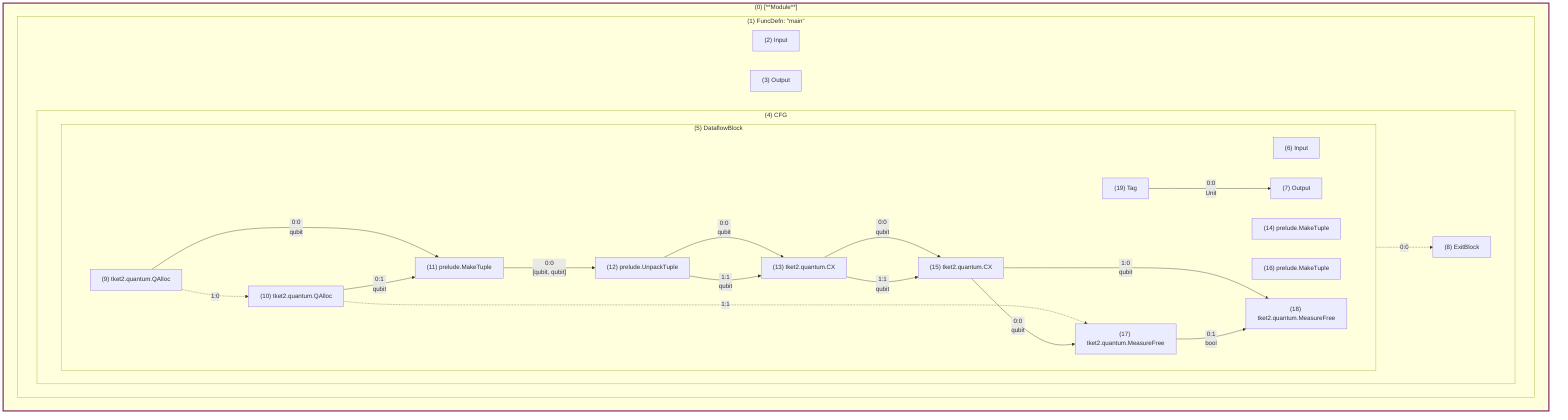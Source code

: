 graph LR
    subgraph 0 ["(0) [**Module**]"]
        direction LR
        style 0 stroke:#832561,stroke-width:3px
        subgraph 1 ["(1) FuncDefn: #quot;main#quot;"]
            direction LR
            2["(2) Input"]
            3["(3) Output"]
            subgraph 4 ["(4) CFG"]
                direction LR
                subgraph 5 ["(5) DataflowBlock"]
                    direction LR
                    6["(6) Input"]
                    7["(7) Output"]
                    9["(9) tket2.quantum.QAlloc"]
                    10["(10) tket2.quantum.QAlloc"]
                    11["(11) prelude.MakeTuple"]
                    12["(12) prelude.UnpackTuple"]
                    13["(13) tket2.quantum.CX"]
                    14["(14) prelude.MakeTuple"]
                    15["(15) tket2.quantum.CX"]
                    16["(16) prelude.MakeTuple"]
                    17["(17) tket2.quantum.MeasureFree"]
                    18["(18) tket2.quantum.MeasureFree"]
                    19["(19) Tag"]
                    9--"0:0<br>qubit"-->11
                    9-."1:0".->10
                    10--"0:1<br>qubit"-->11
                    10-."1:1".->17
                    11--"0:0<br>[qubit, qubit]"-->12
                    12--"0:0<br>qubit"-->13
                    12--"1:1<br>qubit"-->13
                    13--"0:0<br>qubit"-->15
                    13--"1:1<br>qubit"-->15
                    15--"0:0<br>qubit"-->17
                    15--"1:0<br>qubit"-->18
                    17--"0:1<br>bool"-->18
                    19--"0:0<br>Unit"-->7
                end
                8["(8) ExitBlock"]
                5-."0:0".->8
            end
        end
    end